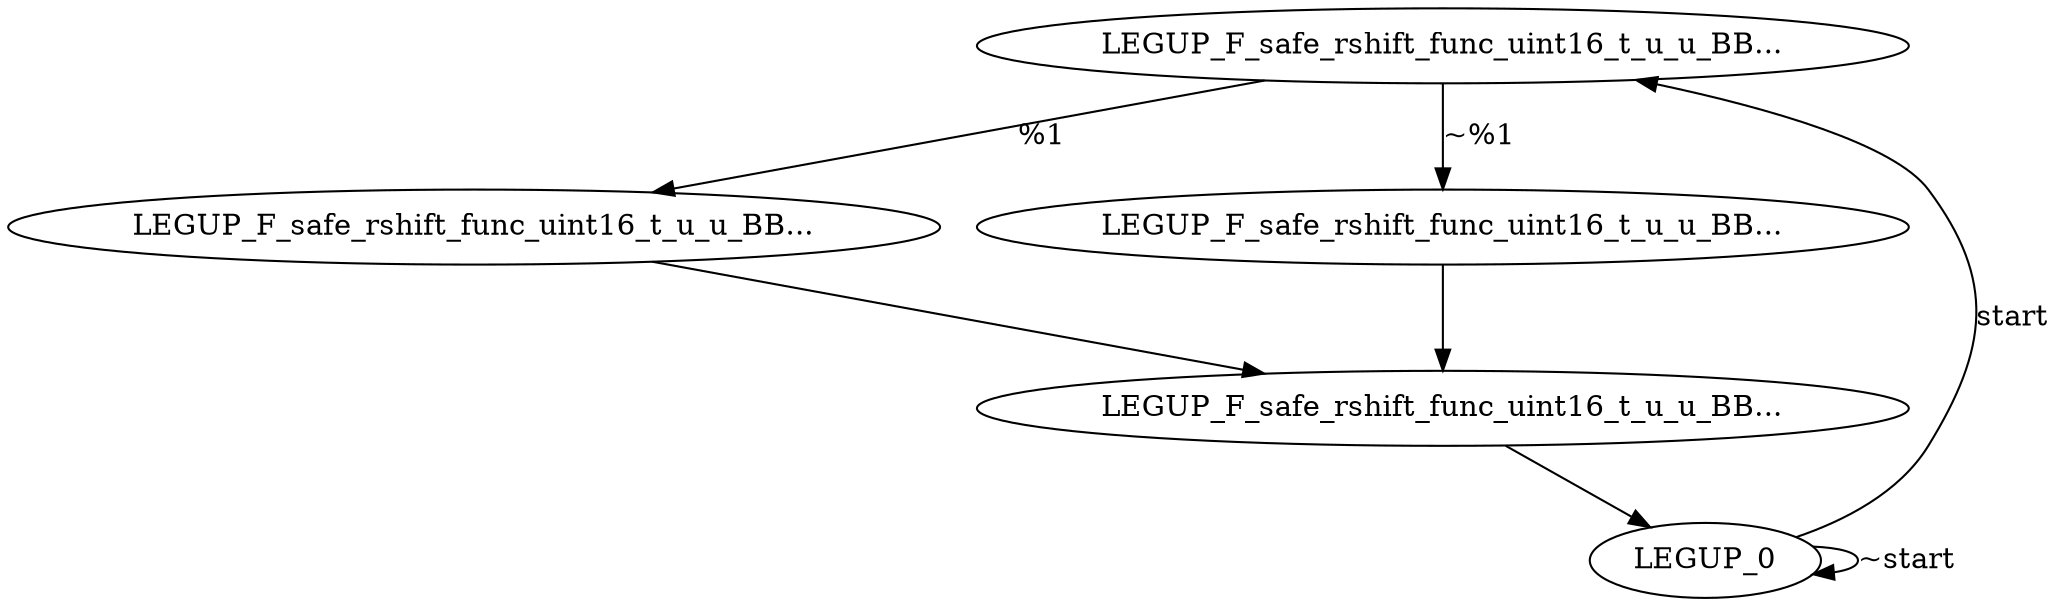 digraph {
Node0x2bc1370[label="LEGUP_F_safe_rshift_func_uint16_t_u_u_BB..."];
Node0x2bc66e0[label="LEGUP_0"];
Node0x2bc66e0 -> Node0x2bc1370[label="start"];
Node0x2bc66e0 -> Node0x2bc66e0[label="~start"];
Node0x2bc2570[label="LEGUP_F_safe_rshift_func_uint16_t_u_u_BB..."];
Node0x2bc1370 -> Node0x2bc2570[label="%1"];
Node0x2bbf660[label="LEGUP_F_safe_rshift_func_uint16_t_u_u_BB..."];
Node0x2bc1370 -> Node0x2bbf660[label="~%1"];
Node0x2bbf7b0[label="LEGUP_F_safe_rshift_func_uint16_t_u_u_BB..."];
Node0x2bc2570 -> Node0x2bbf7b0;
Node0x2bbf660 -> Node0x2bbf7b0;
Node0x2bbf7b0 -> Node0x2bc66e0;
}
